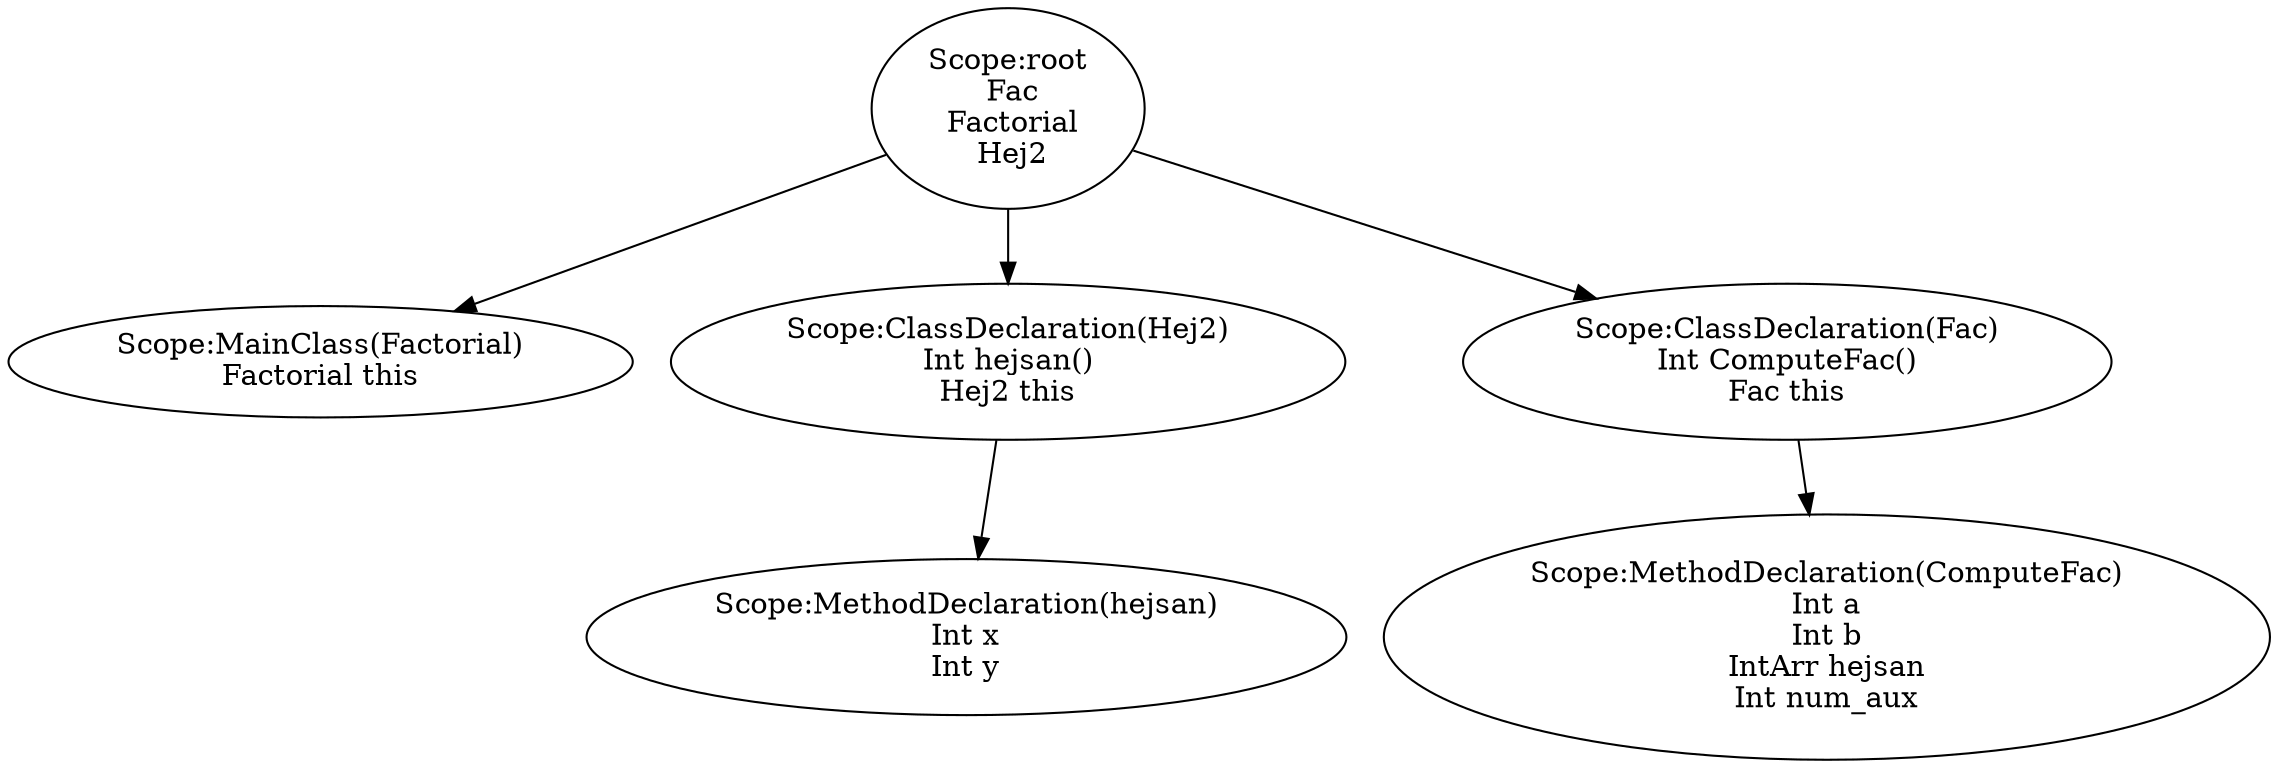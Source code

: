 digraph {
n0 [label="Scope:root
 Fac
 Factorial
 Hej2
"];
n1 [label="Scope:MainClass(Factorial)
Factorial this
"];
n0 -> n1
n2 [label="Scope:ClassDeclaration(Hej2)
Int hejsan()
Hej2 this
"];
n3 [label="Scope:MethodDeclaration(hejsan)
Int x
Int y
"];
n2 -> n3
n0 -> n2
n4 [label="Scope:ClassDeclaration(Fac)
Int ComputeFac()
Fac this
"];
n5 [label="Scope:MethodDeclaration(ComputeFac)
Int a
Int b
IntArr hejsan
Int num_aux
"];
n4 -> n5
n0 -> n4
}
